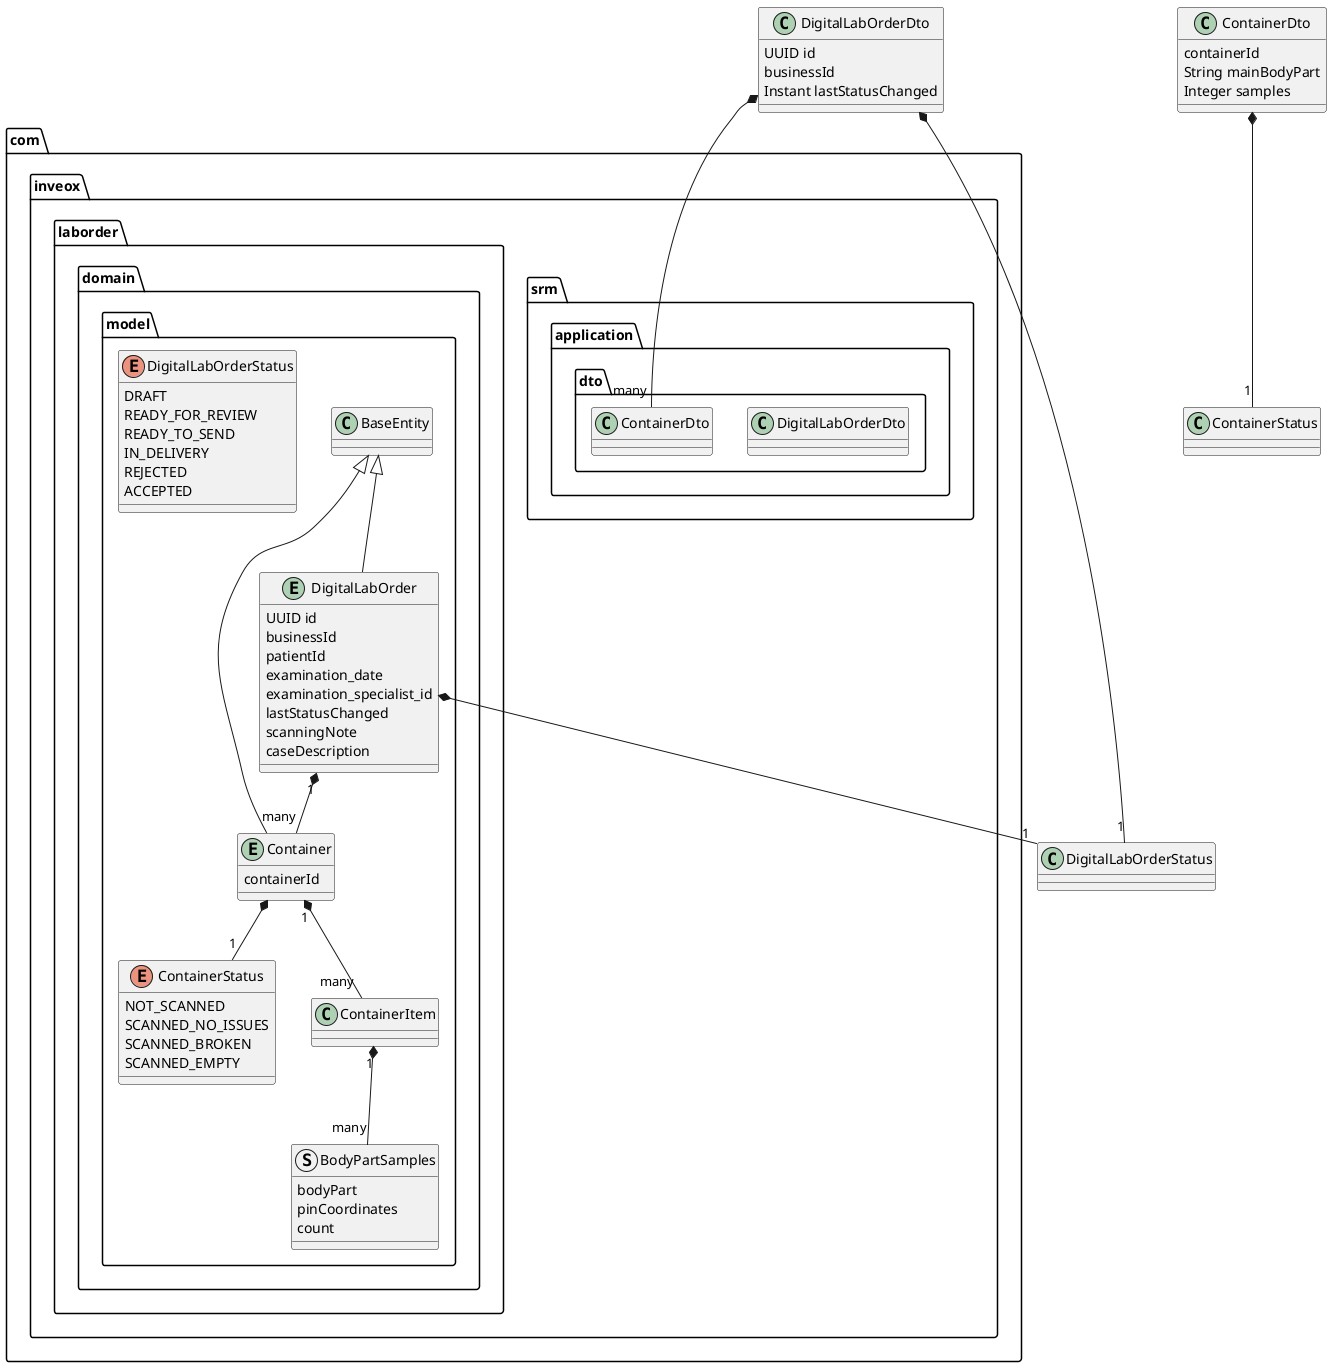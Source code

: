 @startuml


package com.inveox.srm.application.dto{
    class DigitalLabOrderDto
    class ContainerDto
}


class DigitalLabOrderDto {
    UUID id
	businessId	
	Instant lastStatusChanged
}

DigitalLabOrderDto *-- "1" DigitalLabOrderStatus
DigitalLabOrderDto *-- "many" ContainerDto


class ContainerDto {
    containerId
    String mainBodyPart
    Integer samples
}

ContainerDto *-- "1" ContainerStatus



package com.inveox.laborder.domain.model {


 enum ContainerStatus {
    NOT_SCANNED
    SCANNED_NO_ISSUES
    SCANNED_BROKEN
    SCANNED_EMPTY
 }

entity DigitalLabOrder {
    UUID id
    businessId
    patientId
    examination_date
    examination_specialist_id
    lastStatusChanged
    scanningNote
    caseDescription
    }
entity Container {
    containerId
}
struct BodyPartSamples {
    bodyPart
    pinCoordinates
    count
}

BaseEntity <|-- DigitalLabOrder
BaseEntity <|-- Container
DigitalLabOrder "1" *-- "many" Container
Container "1" *-- "many" ContainerItem
ContainerItem "1" *-- "many" BodyPartSamples

DigitalLabOrder *-- "1" DigitalLabOrderStatus
Container *-- "1" ContainerStatus

enum DigitalLabOrderStatus {
 DRAFT
 READY_FOR_REVIEW
 READY_TO_SEND
 IN_DELIVERY
 REJECTED
 ACCEPTED
}

}

@enduml
